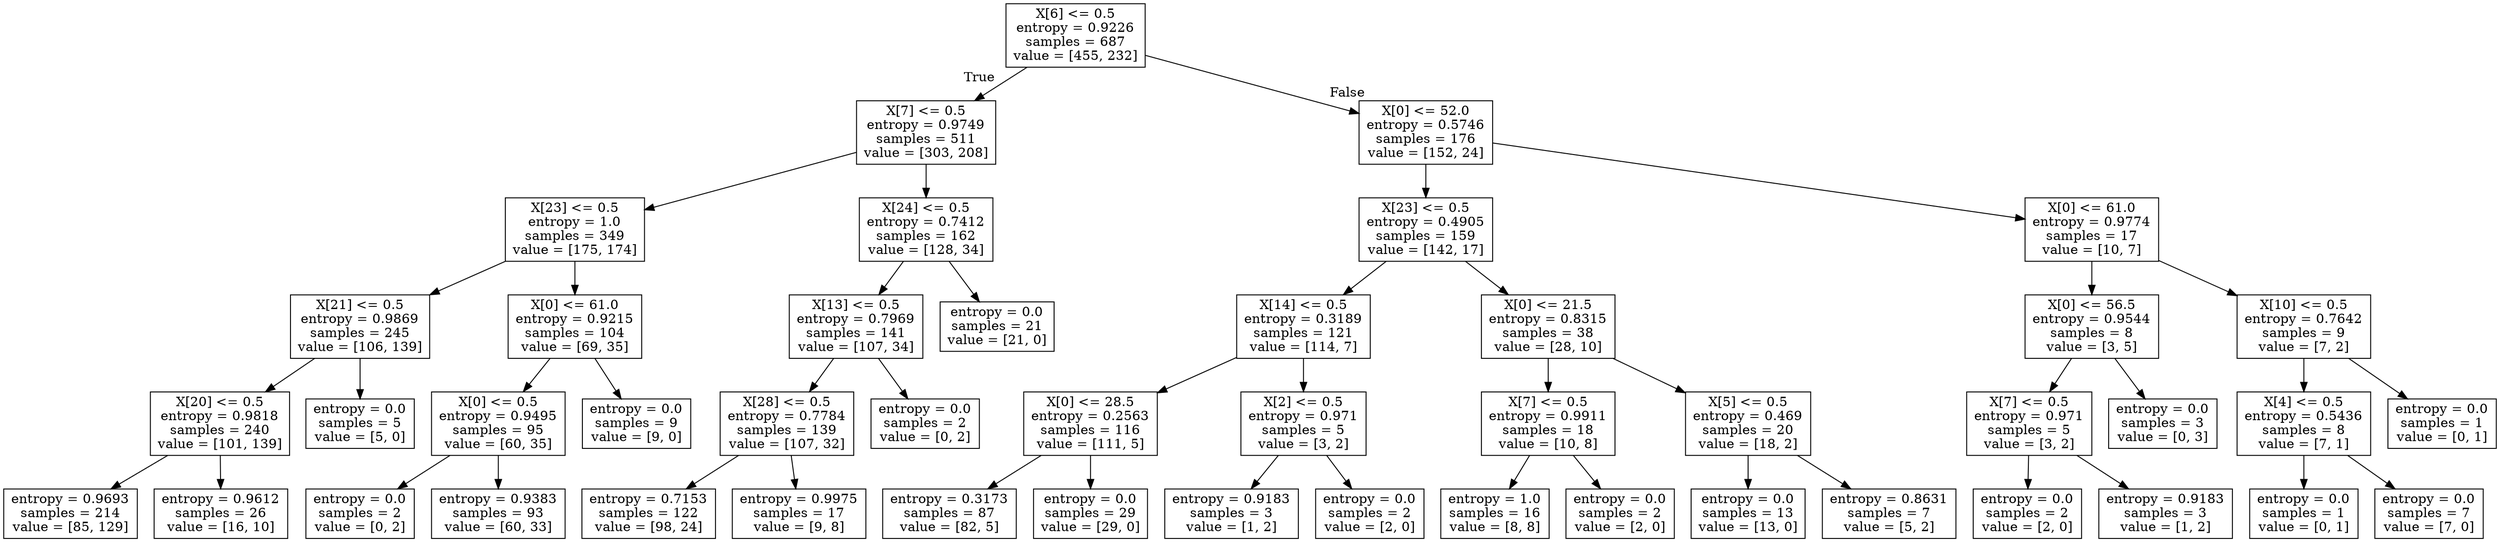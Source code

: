 digraph Tree {
node [shape=box] ;
0 [label="X[6] <= 0.5\nentropy = 0.9226\nsamples = 687\nvalue = [455, 232]"] ;
1 [label="X[7] <= 0.5\nentropy = 0.9749\nsamples = 511\nvalue = [303, 208]"] ;
0 -> 1 [labeldistance=2.5, labelangle=45, headlabel="True"] ;
2 [label="X[23] <= 0.5\nentropy = 1.0\nsamples = 349\nvalue = [175, 174]"] ;
1 -> 2 ;
3 [label="X[21] <= 0.5\nentropy = 0.9869\nsamples = 245\nvalue = [106, 139]"] ;
2 -> 3 ;
4 [label="X[20] <= 0.5\nentropy = 0.9818\nsamples = 240\nvalue = [101, 139]"] ;
3 -> 4 ;
5 [label="entropy = 0.9693\nsamples = 214\nvalue = [85, 129]"] ;
4 -> 5 ;
6 [label="entropy = 0.9612\nsamples = 26\nvalue = [16, 10]"] ;
4 -> 6 ;
7 [label="entropy = 0.0\nsamples = 5\nvalue = [5, 0]"] ;
3 -> 7 ;
8 [label="X[0] <= 61.0\nentropy = 0.9215\nsamples = 104\nvalue = [69, 35]"] ;
2 -> 8 ;
9 [label="X[0] <= 0.5\nentropy = 0.9495\nsamples = 95\nvalue = [60, 35]"] ;
8 -> 9 ;
10 [label="entropy = 0.0\nsamples = 2\nvalue = [0, 2]"] ;
9 -> 10 ;
11 [label="entropy = 0.9383\nsamples = 93\nvalue = [60, 33]"] ;
9 -> 11 ;
12 [label="entropy = 0.0\nsamples = 9\nvalue = [9, 0]"] ;
8 -> 12 ;
13 [label="X[24] <= 0.5\nentropy = 0.7412\nsamples = 162\nvalue = [128, 34]"] ;
1 -> 13 ;
14 [label="X[13] <= 0.5\nentropy = 0.7969\nsamples = 141\nvalue = [107, 34]"] ;
13 -> 14 ;
15 [label="X[28] <= 0.5\nentropy = 0.7784\nsamples = 139\nvalue = [107, 32]"] ;
14 -> 15 ;
16 [label="entropy = 0.7153\nsamples = 122\nvalue = [98, 24]"] ;
15 -> 16 ;
17 [label="entropy = 0.9975\nsamples = 17\nvalue = [9, 8]"] ;
15 -> 17 ;
18 [label="entropy = 0.0\nsamples = 2\nvalue = [0, 2]"] ;
14 -> 18 ;
19 [label="entropy = 0.0\nsamples = 21\nvalue = [21, 0]"] ;
13 -> 19 ;
20 [label="X[0] <= 52.0\nentropy = 0.5746\nsamples = 176\nvalue = [152, 24]"] ;
0 -> 20 [labeldistance=2.5, labelangle=-45, headlabel="False"] ;
21 [label="X[23] <= 0.5\nentropy = 0.4905\nsamples = 159\nvalue = [142, 17]"] ;
20 -> 21 ;
22 [label="X[14] <= 0.5\nentropy = 0.3189\nsamples = 121\nvalue = [114, 7]"] ;
21 -> 22 ;
23 [label="X[0] <= 28.5\nentropy = 0.2563\nsamples = 116\nvalue = [111, 5]"] ;
22 -> 23 ;
24 [label="entropy = 0.3173\nsamples = 87\nvalue = [82, 5]"] ;
23 -> 24 ;
25 [label="entropy = 0.0\nsamples = 29\nvalue = [29, 0]"] ;
23 -> 25 ;
26 [label="X[2] <= 0.5\nentropy = 0.971\nsamples = 5\nvalue = [3, 2]"] ;
22 -> 26 ;
27 [label="entropy = 0.9183\nsamples = 3\nvalue = [1, 2]"] ;
26 -> 27 ;
28 [label="entropy = 0.0\nsamples = 2\nvalue = [2, 0]"] ;
26 -> 28 ;
29 [label="X[0] <= 21.5\nentropy = 0.8315\nsamples = 38\nvalue = [28, 10]"] ;
21 -> 29 ;
30 [label="X[7] <= 0.5\nentropy = 0.9911\nsamples = 18\nvalue = [10, 8]"] ;
29 -> 30 ;
31 [label="entropy = 1.0\nsamples = 16\nvalue = [8, 8]"] ;
30 -> 31 ;
32 [label="entropy = 0.0\nsamples = 2\nvalue = [2, 0]"] ;
30 -> 32 ;
33 [label="X[5] <= 0.5\nentropy = 0.469\nsamples = 20\nvalue = [18, 2]"] ;
29 -> 33 ;
34 [label="entropy = 0.0\nsamples = 13\nvalue = [13, 0]"] ;
33 -> 34 ;
35 [label="entropy = 0.8631\nsamples = 7\nvalue = [5, 2]"] ;
33 -> 35 ;
36 [label="X[0] <= 61.0\nentropy = 0.9774\nsamples = 17\nvalue = [10, 7]"] ;
20 -> 36 ;
37 [label="X[0] <= 56.5\nentropy = 0.9544\nsamples = 8\nvalue = [3, 5]"] ;
36 -> 37 ;
38 [label="X[7] <= 0.5\nentropy = 0.971\nsamples = 5\nvalue = [3, 2]"] ;
37 -> 38 ;
39 [label="entropy = 0.0\nsamples = 2\nvalue = [2, 0]"] ;
38 -> 39 ;
40 [label="entropy = 0.9183\nsamples = 3\nvalue = [1, 2]"] ;
38 -> 40 ;
41 [label="entropy = 0.0\nsamples = 3\nvalue = [0, 3]"] ;
37 -> 41 ;
42 [label="X[10] <= 0.5\nentropy = 0.7642\nsamples = 9\nvalue = [7, 2]"] ;
36 -> 42 ;
43 [label="X[4] <= 0.5\nentropy = 0.5436\nsamples = 8\nvalue = [7, 1]"] ;
42 -> 43 ;
44 [label="entropy = 0.0\nsamples = 1\nvalue = [0, 1]"] ;
43 -> 44 ;
45 [label="entropy = 0.0\nsamples = 7\nvalue = [7, 0]"] ;
43 -> 45 ;
46 [label="entropy = 0.0\nsamples = 1\nvalue = [0, 1]"] ;
42 -> 46 ;
}